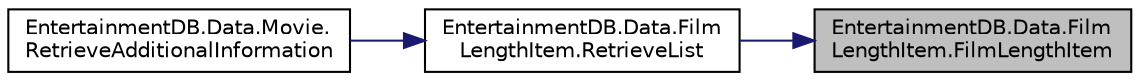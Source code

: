 digraph "EntertainmentDB.Data.FilmLengthItem.FilmLengthItem"
{
 // LATEX_PDF_SIZE
  edge [fontname="Helvetica",fontsize="10",labelfontname="Helvetica",labelfontsize="10"];
  node [fontname="Helvetica",fontsize="10",shape=record];
  rankdir="RL";
  Node1 [label="EntertainmentDB.Data.Film\lLengthItem.FilmLengthItem",height=0.2,width=0.4,color="black", fillcolor="grey75", style="filled", fontcolor="black",tooltip="Initializes a film length item with an empty id string."];
  Node1 -> Node2 [dir="back",color="midnightblue",fontsize="10",style="solid",fontname="Helvetica"];
  Node2 [label="EntertainmentDB.Data.Film\lLengthItem.RetrieveList",height=0.2,width=0.4,color="black", fillcolor="white", style="filled",URL="$db/d9f/class_entertainment_d_b_1_1_data_1_1_film_length_item.html#a20332dad285cb335c8c6e56f00a70d58",tooltip="Retrieves a list of film length items from the database."];
  Node2 -> Node3 [dir="back",color="midnightblue",fontsize="10",style="solid",fontname="Helvetica"];
  Node3 [label="EntertainmentDB.Data.Movie.\lRetrieveAdditionalInformation",height=0.2,width=0.4,color="black", fillcolor="white", style="filled",URL="$dd/d21/class_entertainment_d_b_1_1_data_1_1_movie.html#a99f0e883926dc4bff73274a483db2f31",tooltip="Retrieves the additional information of the movie from the database."];
}
